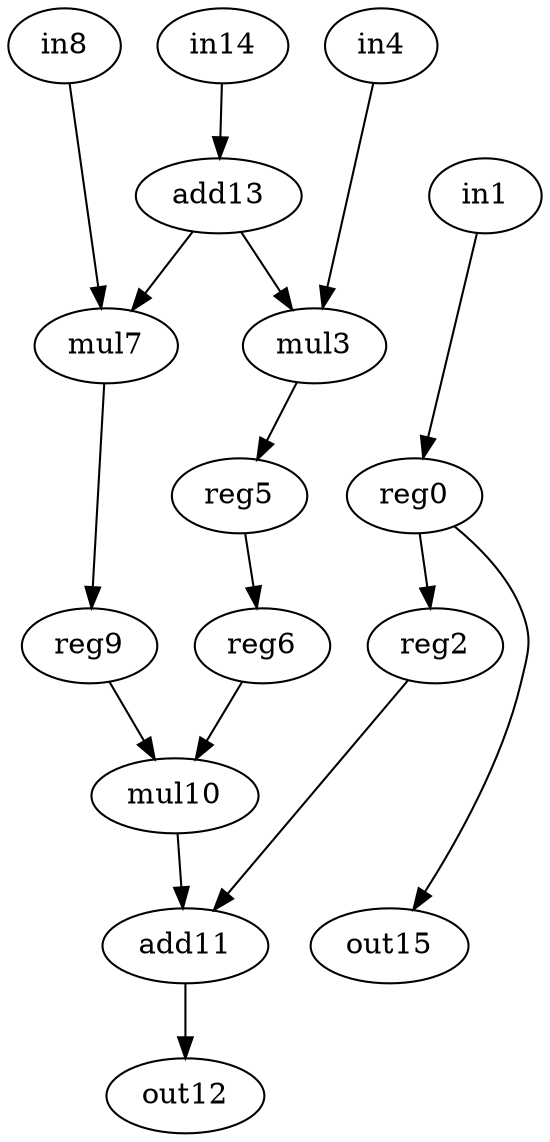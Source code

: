 digraph mvt {
    0 [label = reg0 op = reg ] ;
    1 [label = in1 op = in ] ;
    2 [label = reg2 op = reg ] ;
    3 [label = mul3 op = mul ] ;
    4 [label = in4 op = in ] ;
    5 [label = reg5 op = reg ] ;
    6 [label = reg6 op = reg ] ;
    7 [label = mul7 op = mul ] ;
    8 [label = in8 op = in ] ;
    9 [label = reg9 op = reg ] ;
    10 [label = mul10 op = mul ] ;
    11 [label = add11 op = add ] ;
    12 [label = out12 op = out ] ;
    13 [label = add13 op = addi value = 2 ] ;
    14 [label = in14 op = in ] ;
    15 [label = out15 op = out ] ;
    
    1 -> 0 [port = 0  weight = 0 ] ;
    0 -> 2 [port = 0  weight = 0 ] ;
    4 -> 3 [port = 0  weight = 0 ] ;
    13 -> 3 [port = 1  weight = 0 ] ;
    3 -> 5 [port = 0  weight = 0 ] ;
    5 -> 6 [port = 0  weight = 0 ] ;
    8 -> 7 [port = 0  weight = 0 ] ;
    13 -> 7 [port = 1  weight = 0 ] ;
    7 -> 9 [port = 0  weight = 0 ] ;
    6 -> 10 [port = 0  weight = 0 ] ;
    9 -> 10 [port = 1  weight = 0 ] ;
    2 -> 11 [port = 0  weight = 0 ] ;
    10 -> 11 [port = 1  weight = 0 ] ;
    0 -> 15 [port = 0  weight = 0 ] ;
    11 -> 12 [port = 0  weight = 0 ] ;
    14 -> 13 [port = 0  weight = 0 ] ;
}